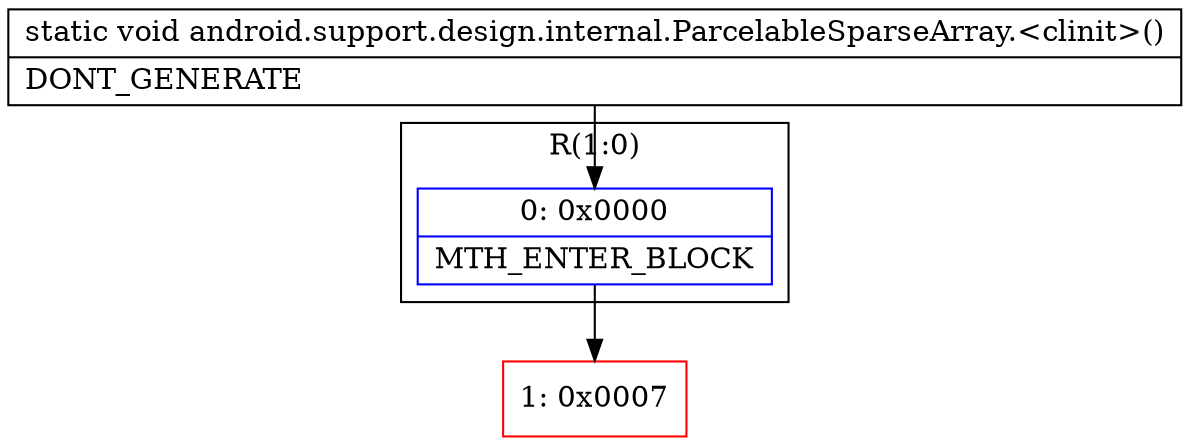 digraph "CFG forandroid.support.design.internal.ParcelableSparseArray.\<clinit\>()V" {
subgraph cluster_Region_945615329 {
label = "R(1:0)";
node [shape=record,color=blue];
Node_0 [shape=record,label="{0\:\ 0x0000|MTH_ENTER_BLOCK\l}"];
}
Node_1 [shape=record,color=red,label="{1\:\ 0x0007}"];
MethodNode[shape=record,label="{static void android.support.design.internal.ParcelableSparseArray.\<clinit\>()  | DONT_GENERATE\l}"];
MethodNode -> Node_0;
Node_0 -> Node_1;
}

